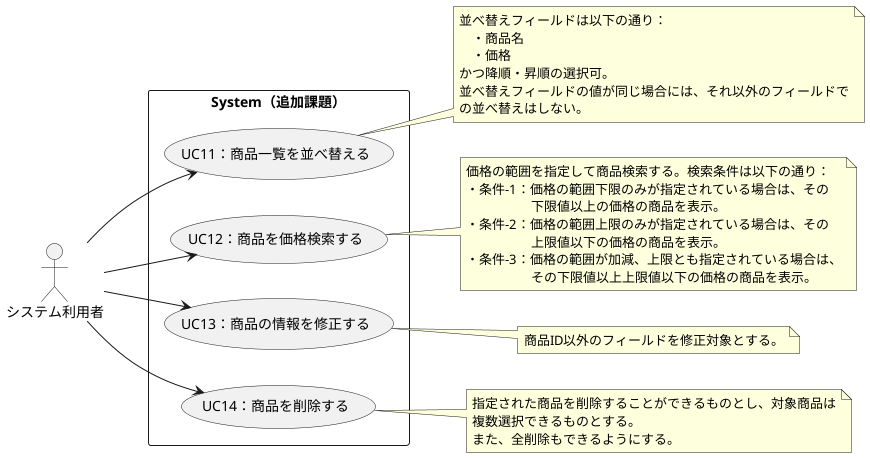 @startuml
left to right direction
actor "システム利用者" as usr
rectangle System（追加課題） {
	usecase "UC11：商品一覧を並べ替える" as uc11
	usecase "UC12：商品を価格検索する" as uc12
	usecase "UC13：商品の情報を修正する" as uc13
	usecase "UC14：商品を削除する" as uc14
}

note right of uc11
	並べ替えフィールドは以下の通り：
	　・商品名
	　・価格
	かつ降順・昇順の選択可。
	並べ替えフィールドの値が同じ場合には、それ以外のフィールドで
	の並べ替えはしない。
end note

note right of uc12
	価格の範囲を指定して商品検索する。検索条件は以下の通り：
	・条件-1：価格の範囲下限のみが指定されている場合は、その
	　　　　　下限値以上の価格の商品を表示。
	・条件-2：価格の範囲上限のみが指定されている場合は、その
	　　　　　上限値以下の価格の商品を表示。
	・条件-3：価格の範囲が加減、上限とも指定されている場合は、
	　　　　　その下限値以上上限値以下の価格の商品を表示。
end note

note right of uc13
	商品ID以外のフィールドを修正対象とする。
end note

note right of uc14
	指定された商品を削除することができるものとし、対象商品は
	複数選択できるものとする。
	また、全削除もできるようにする。
end note

usr --> uc11
usr --> uc12
usr --> uc13
usr --> uc14
@enduml
